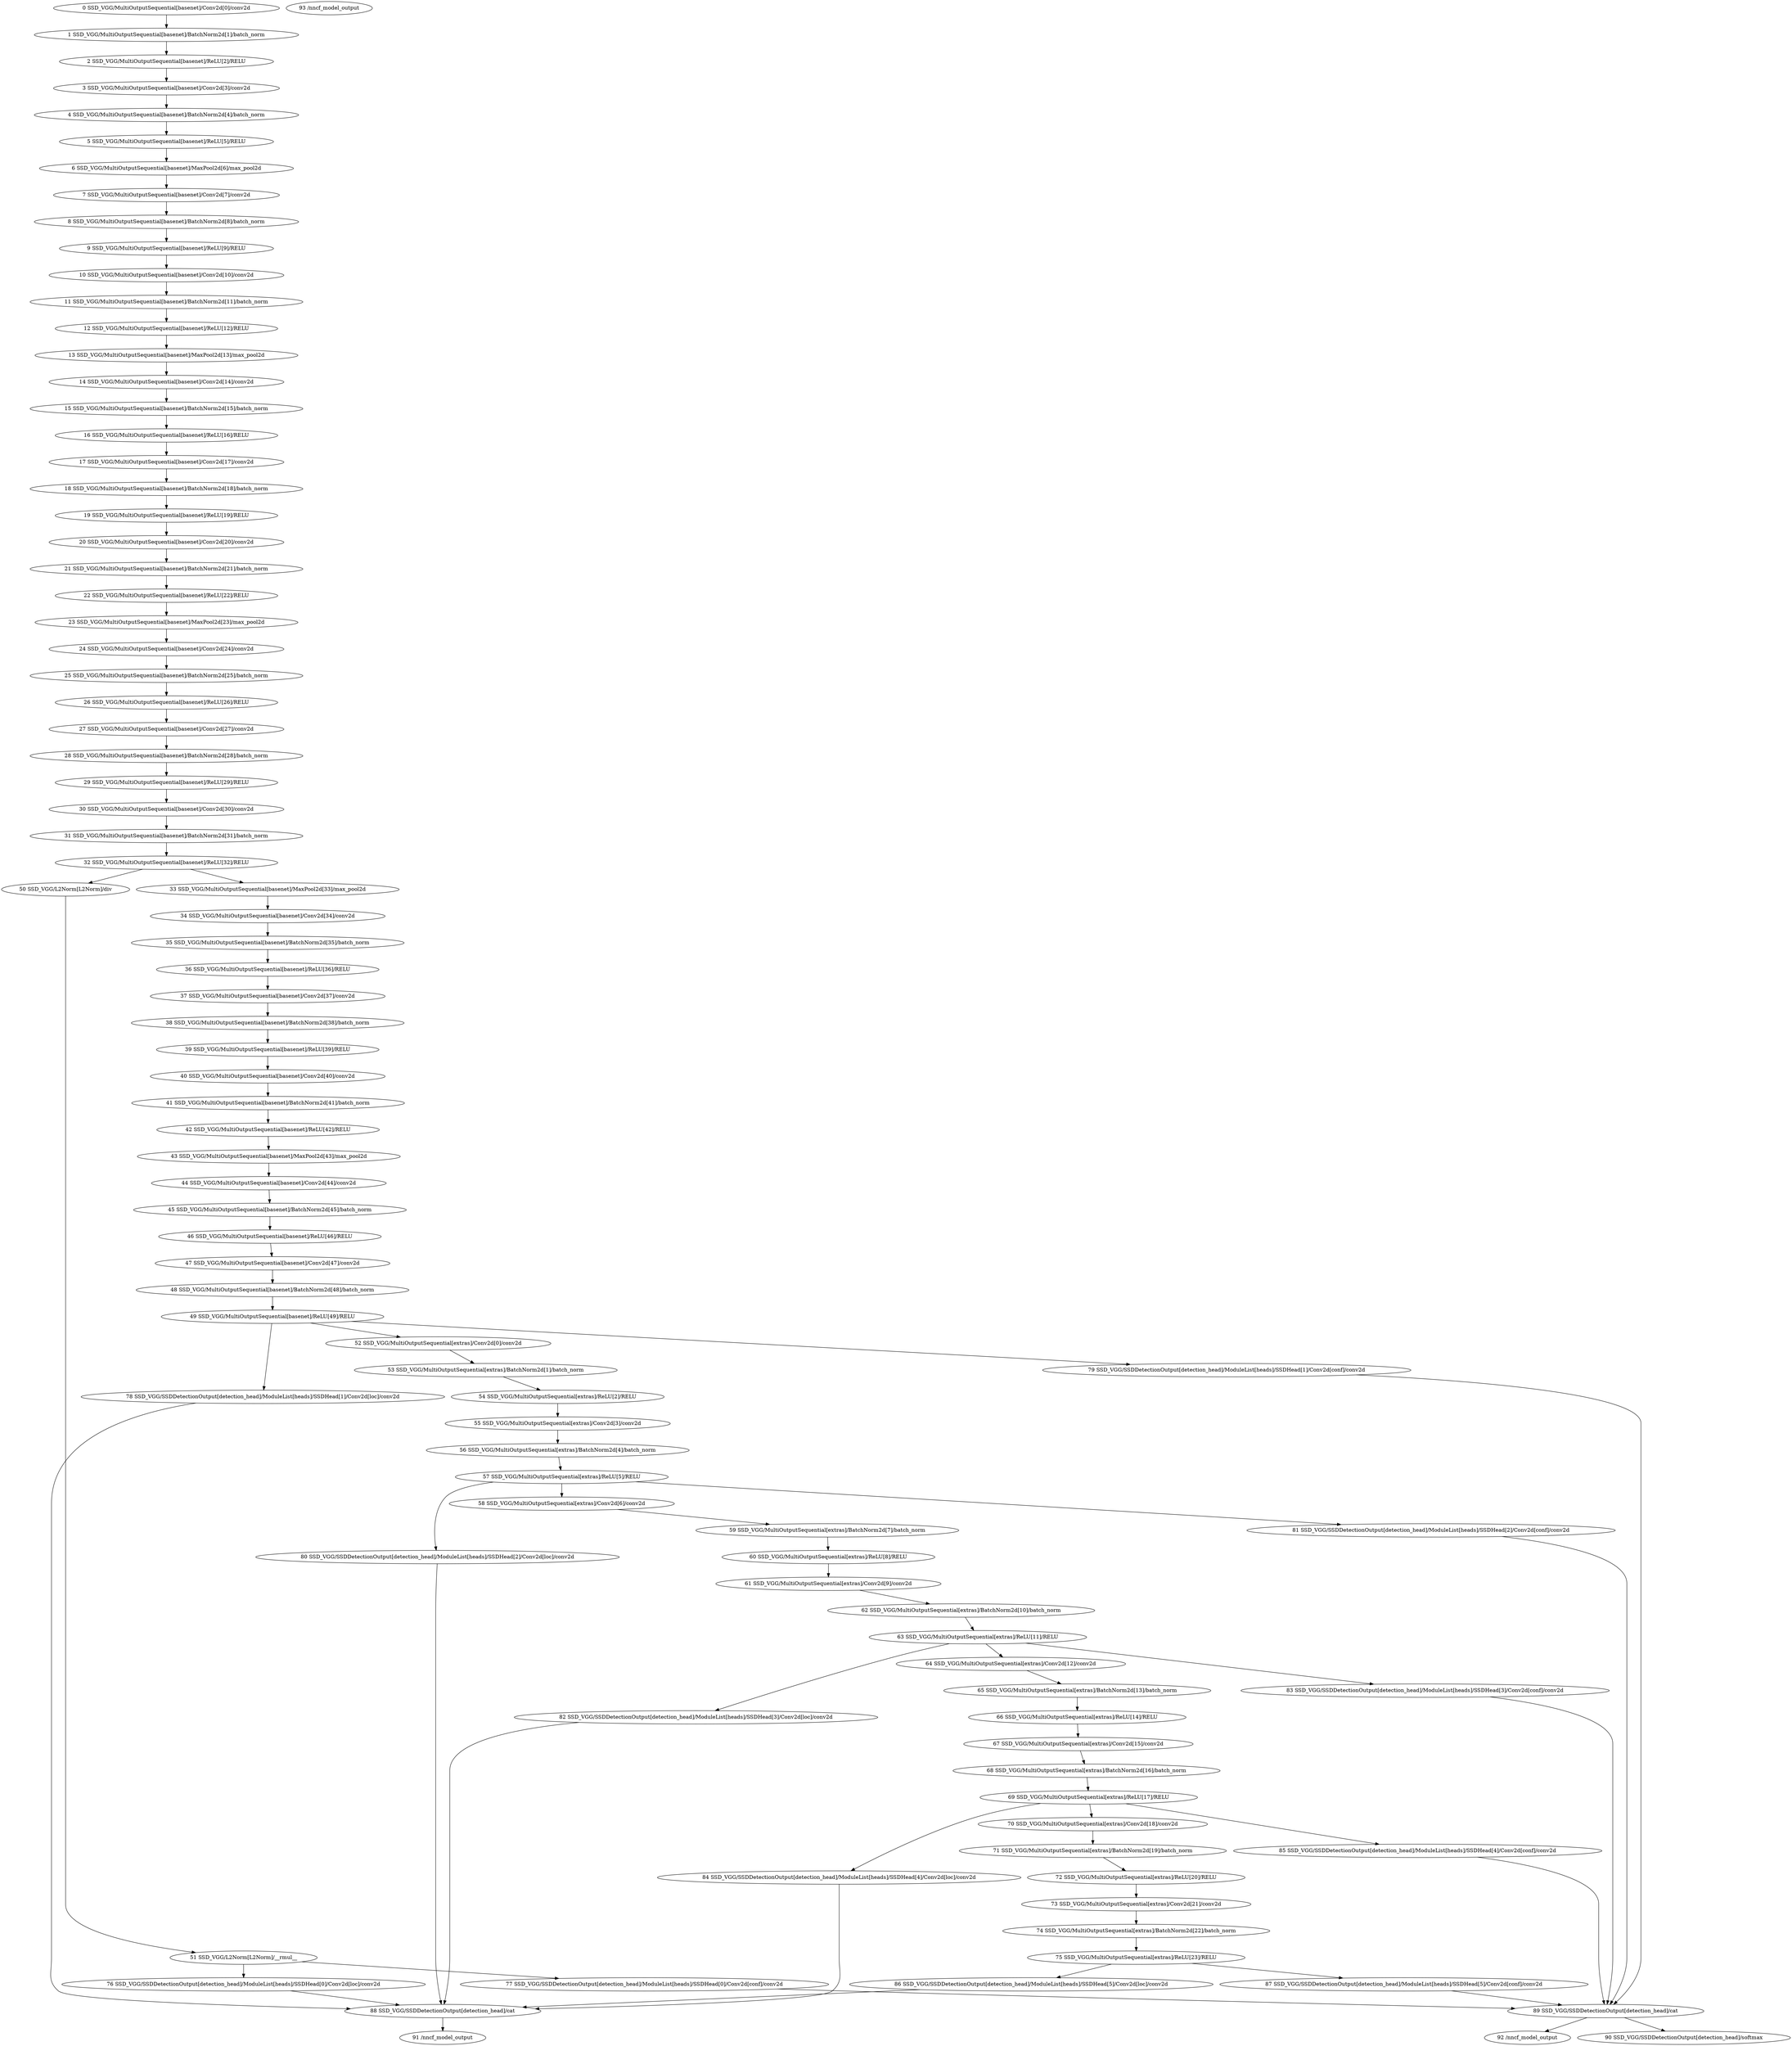 strict digraph  {
"0 SSD_VGG/MultiOutputSequential[basenet]/Conv2d[0]/conv2d" [id=0, scope="SSD_VGG/MultiOutputSequential[basenet]/Conv2d[0]", type=conv2d];
"1 SSD_VGG/MultiOutputSequential[basenet]/BatchNorm2d[1]/batch_norm" [id=1, scope="SSD_VGG/MultiOutputSequential[basenet]/BatchNorm2d[1]", type=batch_norm];
"2 SSD_VGG/MultiOutputSequential[basenet]/ReLU[2]/RELU" [id=2, scope="SSD_VGG/MultiOutputSequential[basenet]/ReLU[2]", type=RELU];
"3 SSD_VGG/MultiOutputSequential[basenet]/Conv2d[3]/conv2d" [id=3, scope="SSD_VGG/MultiOutputSequential[basenet]/Conv2d[3]", type=conv2d];
"4 SSD_VGG/MultiOutputSequential[basenet]/BatchNorm2d[4]/batch_norm" [id=4, scope="SSD_VGG/MultiOutputSequential[basenet]/BatchNorm2d[4]", type=batch_norm];
"5 SSD_VGG/MultiOutputSequential[basenet]/ReLU[5]/RELU" [id=5, scope="SSD_VGG/MultiOutputSequential[basenet]/ReLU[5]", type=RELU];
"6 SSD_VGG/MultiOutputSequential[basenet]/MaxPool2d[6]/max_pool2d" [id=6, scope="SSD_VGG/MultiOutputSequential[basenet]/MaxPool2d[6]", type=max_pool2d];
"7 SSD_VGG/MultiOutputSequential[basenet]/Conv2d[7]/conv2d" [id=7, scope="SSD_VGG/MultiOutputSequential[basenet]/Conv2d[7]", type=conv2d];
"8 SSD_VGG/MultiOutputSequential[basenet]/BatchNorm2d[8]/batch_norm" [id=8, scope="SSD_VGG/MultiOutputSequential[basenet]/BatchNorm2d[8]", type=batch_norm];
"9 SSD_VGG/MultiOutputSequential[basenet]/ReLU[9]/RELU" [id=9, scope="SSD_VGG/MultiOutputSequential[basenet]/ReLU[9]", type=RELU];
"10 SSD_VGG/MultiOutputSequential[basenet]/Conv2d[10]/conv2d" [id=10, scope="SSD_VGG/MultiOutputSequential[basenet]/Conv2d[10]", type=conv2d];
"11 SSD_VGG/MultiOutputSequential[basenet]/BatchNorm2d[11]/batch_norm" [id=11, scope="SSD_VGG/MultiOutputSequential[basenet]/BatchNorm2d[11]", type=batch_norm];
"12 SSD_VGG/MultiOutputSequential[basenet]/ReLU[12]/RELU" [id=12, scope="SSD_VGG/MultiOutputSequential[basenet]/ReLU[12]", type=RELU];
"13 SSD_VGG/MultiOutputSequential[basenet]/MaxPool2d[13]/max_pool2d" [id=13, scope="SSD_VGG/MultiOutputSequential[basenet]/MaxPool2d[13]", type=max_pool2d];
"14 SSD_VGG/MultiOutputSequential[basenet]/Conv2d[14]/conv2d" [id=14, scope="SSD_VGG/MultiOutputSequential[basenet]/Conv2d[14]", type=conv2d];
"15 SSD_VGG/MultiOutputSequential[basenet]/BatchNorm2d[15]/batch_norm" [id=15, scope="SSD_VGG/MultiOutputSequential[basenet]/BatchNorm2d[15]", type=batch_norm];
"16 SSD_VGG/MultiOutputSequential[basenet]/ReLU[16]/RELU" [id=16, scope="SSD_VGG/MultiOutputSequential[basenet]/ReLU[16]", type=RELU];
"17 SSD_VGG/MultiOutputSequential[basenet]/Conv2d[17]/conv2d" [id=17, scope="SSD_VGG/MultiOutputSequential[basenet]/Conv2d[17]", type=conv2d];
"18 SSD_VGG/MultiOutputSequential[basenet]/BatchNorm2d[18]/batch_norm" [id=18, scope="SSD_VGG/MultiOutputSequential[basenet]/BatchNorm2d[18]", type=batch_norm];
"19 SSD_VGG/MultiOutputSequential[basenet]/ReLU[19]/RELU" [id=19, scope="SSD_VGG/MultiOutputSequential[basenet]/ReLU[19]", type=RELU];
"20 SSD_VGG/MultiOutputSequential[basenet]/Conv2d[20]/conv2d" [id=20, scope="SSD_VGG/MultiOutputSequential[basenet]/Conv2d[20]", type=conv2d];
"21 SSD_VGG/MultiOutputSequential[basenet]/BatchNorm2d[21]/batch_norm" [id=21, scope="SSD_VGG/MultiOutputSequential[basenet]/BatchNorm2d[21]", type=batch_norm];
"22 SSD_VGG/MultiOutputSequential[basenet]/ReLU[22]/RELU" [id=22, scope="SSD_VGG/MultiOutputSequential[basenet]/ReLU[22]", type=RELU];
"23 SSD_VGG/MultiOutputSequential[basenet]/MaxPool2d[23]/max_pool2d" [id=23, scope="SSD_VGG/MultiOutputSequential[basenet]/MaxPool2d[23]", type=max_pool2d];
"24 SSD_VGG/MultiOutputSequential[basenet]/Conv2d[24]/conv2d" [id=24, scope="SSD_VGG/MultiOutputSequential[basenet]/Conv2d[24]", type=conv2d];
"25 SSD_VGG/MultiOutputSequential[basenet]/BatchNorm2d[25]/batch_norm" [id=25, scope="SSD_VGG/MultiOutputSequential[basenet]/BatchNorm2d[25]", type=batch_norm];
"26 SSD_VGG/MultiOutputSequential[basenet]/ReLU[26]/RELU" [id=26, scope="SSD_VGG/MultiOutputSequential[basenet]/ReLU[26]", type=RELU];
"27 SSD_VGG/MultiOutputSequential[basenet]/Conv2d[27]/conv2d" [id=27, scope="SSD_VGG/MultiOutputSequential[basenet]/Conv2d[27]", type=conv2d];
"28 SSD_VGG/MultiOutputSequential[basenet]/BatchNorm2d[28]/batch_norm" [id=28, scope="SSD_VGG/MultiOutputSequential[basenet]/BatchNorm2d[28]", type=batch_norm];
"29 SSD_VGG/MultiOutputSequential[basenet]/ReLU[29]/RELU" [id=29, scope="SSD_VGG/MultiOutputSequential[basenet]/ReLU[29]", type=RELU];
"30 SSD_VGG/MultiOutputSequential[basenet]/Conv2d[30]/conv2d" [id=30, scope="SSD_VGG/MultiOutputSequential[basenet]/Conv2d[30]", type=conv2d];
"31 SSD_VGG/MultiOutputSequential[basenet]/BatchNorm2d[31]/batch_norm" [id=31, scope="SSD_VGG/MultiOutputSequential[basenet]/BatchNorm2d[31]", type=batch_norm];
"32 SSD_VGG/MultiOutputSequential[basenet]/ReLU[32]/RELU" [id=32, scope="SSD_VGG/MultiOutputSequential[basenet]/ReLU[32]", type=RELU];
"33 SSD_VGG/MultiOutputSequential[basenet]/MaxPool2d[33]/max_pool2d" [id=33, scope="SSD_VGG/MultiOutputSequential[basenet]/MaxPool2d[33]", type=max_pool2d];
"34 SSD_VGG/MultiOutputSequential[basenet]/Conv2d[34]/conv2d" [id=34, scope="SSD_VGG/MultiOutputSequential[basenet]/Conv2d[34]", type=conv2d];
"35 SSD_VGG/MultiOutputSequential[basenet]/BatchNorm2d[35]/batch_norm" [id=35, scope="SSD_VGG/MultiOutputSequential[basenet]/BatchNorm2d[35]", type=batch_norm];
"36 SSD_VGG/MultiOutputSequential[basenet]/ReLU[36]/RELU" [id=36, scope="SSD_VGG/MultiOutputSequential[basenet]/ReLU[36]", type=RELU];
"37 SSD_VGG/MultiOutputSequential[basenet]/Conv2d[37]/conv2d" [id=37, scope="SSD_VGG/MultiOutputSequential[basenet]/Conv2d[37]", type=conv2d];
"38 SSD_VGG/MultiOutputSequential[basenet]/BatchNorm2d[38]/batch_norm" [id=38, scope="SSD_VGG/MultiOutputSequential[basenet]/BatchNorm2d[38]", type=batch_norm];
"39 SSD_VGG/MultiOutputSequential[basenet]/ReLU[39]/RELU" [id=39, scope="SSD_VGG/MultiOutputSequential[basenet]/ReLU[39]", type=RELU];
"40 SSD_VGG/MultiOutputSequential[basenet]/Conv2d[40]/conv2d" [id=40, scope="SSD_VGG/MultiOutputSequential[basenet]/Conv2d[40]", type=conv2d];
"41 SSD_VGG/MultiOutputSequential[basenet]/BatchNorm2d[41]/batch_norm" [id=41, scope="SSD_VGG/MultiOutputSequential[basenet]/BatchNorm2d[41]", type=batch_norm];
"42 SSD_VGG/MultiOutputSequential[basenet]/ReLU[42]/RELU" [id=42, scope="SSD_VGG/MultiOutputSequential[basenet]/ReLU[42]", type=RELU];
"43 SSD_VGG/MultiOutputSequential[basenet]/MaxPool2d[43]/max_pool2d" [id=43, scope="SSD_VGG/MultiOutputSequential[basenet]/MaxPool2d[43]", type=max_pool2d];
"44 SSD_VGG/MultiOutputSequential[basenet]/Conv2d[44]/conv2d" [id=44, scope="SSD_VGG/MultiOutputSequential[basenet]/Conv2d[44]", type=conv2d];
"45 SSD_VGG/MultiOutputSequential[basenet]/BatchNorm2d[45]/batch_norm" [id=45, scope="SSD_VGG/MultiOutputSequential[basenet]/BatchNorm2d[45]", type=batch_norm];
"46 SSD_VGG/MultiOutputSequential[basenet]/ReLU[46]/RELU" [id=46, scope="SSD_VGG/MultiOutputSequential[basenet]/ReLU[46]", type=RELU];
"47 SSD_VGG/MultiOutputSequential[basenet]/Conv2d[47]/conv2d" [id=47, scope="SSD_VGG/MultiOutputSequential[basenet]/Conv2d[47]", type=conv2d];
"48 SSD_VGG/MultiOutputSequential[basenet]/BatchNorm2d[48]/batch_norm" [id=48, scope="SSD_VGG/MultiOutputSequential[basenet]/BatchNorm2d[48]", type=batch_norm];
"49 SSD_VGG/MultiOutputSequential[basenet]/ReLU[49]/RELU" [id=49, scope="SSD_VGG/MultiOutputSequential[basenet]/ReLU[49]", type=RELU];
"50 SSD_VGG/L2Norm[L2Norm]/div" [id=50, scope="SSD_VGG/L2Norm[L2Norm]", type=div];
"51 SSD_VGG/L2Norm[L2Norm]/__rmul__" [id=51, scope="SSD_VGG/L2Norm[L2Norm]", type=__rmul__];
"52 SSD_VGG/MultiOutputSequential[extras]/Conv2d[0]/conv2d" [id=52, scope="SSD_VGG/MultiOutputSequential[extras]/Conv2d[0]", type=conv2d];
"53 SSD_VGG/MultiOutputSequential[extras]/BatchNorm2d[1]/batch_norm" [id=53, scope="SSD_VGG/MultiOutputSequential[extras]/BatchNorm2d[1]", type=batch_norm];
"54 SSD_VGG/MultiOutputSequential[extras]/ReLU[2]/RELU" [id=54, scope="SSD_VGG/MultiOutputSequential[extras]/ReLU[2]", type=RELU];
"55 SSD_VGG/MultiOutputSequential[extras]/Conv2d[3]/conv2d" [id=55, scope="SSD_VGG/MultiOutputSequential[extras]/Conv2d[3]", type=conv2d];
"56 SSD_VGG/MultiOutputSequential[extras]/BatchNorm2d[4]/batch_norm" [id=56, scope="SSD_VGG/MultiOutputSequential[extras]/BatchNorm2d[4]", type=batch_norm];
"57 SSD_VGG/MultiOutputSequential[extras]/ReLU[5]/RELU" [id=57, scope="SSD_VGG/MultiOutputSequential[extras]/ReLU[5]", type=RELU];
"58 SSD_VGG/MultiOutputSequential[extras]/Conv2d[6]/conv2d" [id=58, scope="SSD_VGG/MultiOutputSequential[extras]/Conv2d[6]", type=conv2d];
"59 SSD_VGG/MultiOutputSequential[extras]/BatchNorm2d[7]/batch_norm" [id=59, scope="SSD_VGG/MultiOutputSequential[extras]/BatchNorm2d[7]", type=batch_norm];
"60 SSD_VGG/MultiOutputSequential[extras]/ReLU[8]/RELU" [id=60, scope="SSD_VGG/MultiOutputSequential[extras]/ReLU[8]", type=RELU];
"61 SSD_VGG/MultiOutputSequential[extras]/Conv2d[9]/conv2d" [id=61, scope="SSD_VGG/MultiOutputSequential[extras]/Conv2d[9]", type=conv2d];
"62 SSD_VGG/MultiOutputSequential[extras]/BatchNorm2d[10]/batch_norm" [id=62, scope="SSD_VGG/MultiOutputSequential[extras]/BatchNorm2d[10]", type=batch_norm];
"63 SSD_VGG/MultiOutputSequential[extras]/ReLU[11]/RELU" [id=63, scope="SSD_VGG/MultiOutputSequential[extras]/ReLU[11]", type=RELU];
"64 SSD_VGG/MultiOutputSequential[extras]/Conv2d[12]/conv2d" [id=64, scope="SSD_VGG/MultiOutputSequential[extras]/Conv2d[12]", type=conv2d];
"65 SSD_VGG/MultiOutputSequential[extras]/BatchNorm2d[13]/batch_norm" [id=65, scope="SSD_VGG/MultiOutputSequential[extras]/BatchNorm2d[13]", type=batch_norm];
"66 SSD_VGG/MultiOutputSequential[extras]/ReLU[14]/RELU" [id=66, scope="SSD_VGG/MultiOutputSequential[extras]/ReLU[14]", type=RELU];
"67 SSD_VGG/MultiOutputSequential[extras]/Conv2d[15]/conv2d" [id=67, scope="SSD_VGG/MultiOutputSequential[extras]/Conv2d[15]", type=conv2d];
"68 SSD_VGG/MultiOutputSequential[extras]/BatchNorm2d[16]/batch_norm" [id=68, scope="SSD_VGG/MultiOutputSequential[extras]/BatchNorm2d[16]", type=batch_norm];
"69 SSD_VGG/MultiOutputSequential[extras]/ReLU[17]/RELU" [id=69, scope="SSD_VGG/MultiOutputSequential[extras]/ReLU[17]", type=RELU];
"70 SSD_VGG/MultiOutputSequential[extras]/Conv2d[18]/conv2d" [id=70, scope="SSD_VGG/MultiOutputSequential[extras]/Conv2d[18]", type=conv2d];
"71 SSD_VGG/MultiOutputSequential[extras]/BatchNorm2d[19]/batch_norm" [id=71, scope="SSD_VGG/MultiOutputSequential[extras]/BatchNorm2d[19]", type=batch_norm];
"72 SSD_VGG/MultiOutputSequential[extras]/ReLU[20]/RELU" [id=72, scope="SSD_VGG/MultiOutputSequential[extras]/ReLU[20]", type=RELU];
"73 SSD_VGG/MultiOutputSequential[extras]/Conv2d[21]/conv2d" [id=73, scope="SSD_VGG/MultiOutputSequential[extras]/Conv2d[21]", type=conv2d];
"74 SSD_VGG/MultiOutputSequential[extras]/BatchNorm2d[22]/batch_norm" [id=74, scope="SSD_VGG/MultiOutputSequential[extras]/BatchNorm2d[22]", type=batch_norm];
"75 SSD_VGG/MultiOutputSequential[extras]/ReLU[23]/RELU" [id=75, scope="SSD_VGG/MultiOutputSequential[extras]/ReLU[23]", type=RELU];
"76 SSD_VGG/SSDDetectionOutput[detection_head]/ModuleList[heads]/SSDHead[0]/Conv2d[loc]/conv2d" [id=76, scope="SSD_VGG/SSDDetectionOutput[detection_head]/ModuleList[heads]/SSDHead[0]/Conv2d[loc]", type=conv2d];
"77 SSD_VGG/SSDDetectionOutput[detection_head]/ModuleList[heads]/SSDHead[0]/Conv2d[conf]/conv2d" [id=77, scope="SSD_VGG/SSDDetectionOutput[detection_head]/ModuleList[heads]/SSDHead[0]/Conv2d[conf]", type=conv2d];
"78 SSD_VGG/SSDDetectionOutput[detection_head]/ModuleList[heads]/SSDHead[1]/Conv2d[loc]/conv2d" [id=78, scope="SSD_VGG/SSDDetectionOutput[detection_head]/ModuleList[heads]/SSDHead[1]/Conv2d[loc]", type=conv2d];
"79 SSD_VGG/SSDDetectionOutput[detection_head]/ModuleList[heads]/SSDHead[1]/Conv2d[conf]/conv2d" [id=79, scope="SSD_VGG/SSDDetectionOutput[detection_head]/ModuleList[heads]/SSDHead[1]/Conv2d[conf]", type=conv2d];
"80 SSD_VGG/SSDDetectionOutput[detection_head]/ModuleList[heads]/SSDHead[2]/Conv2d[loc]/conv2d" [id=80, scope="SSD_VGG/SSDDetectionOutput[detection_head]/ModuleList[heads]/SSDHead[2]/Conv2d[loc]", type=conv2d];
"81 SSD_VGG/SSDDetectionOutput[detection_head]/ModuleList[heads]/SSDHead[2]/Conv2d[conf]/conv2d" [id=81, scope="SSD_VGG/SSDDetectionOutput[detection_head]/ModuleList[heads]/SSDHead[2]/Conv2d[conf]", type=conv2d];
"82 SSD_VGG/SSDDetectionOutput[detection_head]/ModuleList[heads]/SSDHead[3]/Conv2d[loc]/conv2d" [id=82, scope="SSD_VGG/SSDDetectionOutput[detection_head]/ModuleList[heads]/SSDHead[3]/Conv2d[loc]", type=conv2d];
"83 SSD_VGG/SSDDetectionOutput[detection_head]/ModuleList[heads]/SSDHead[3]/Conv2d[conf]/conv2d" [id=83, scope="SSD_VGG/SSDDetectionOutput[detection_head]/ModuleList[heads]/SSDHead[3]/Conv2d[conf]", type=conv2d];
"84 SSD_VGG/SSDDetectionOutput[detection_head]/ModuleList[heads]/SSDHead[4]/Conv2d[loc]/conv2d" [id=84, scope="SSD_VGG/SSDDetectionOutput[detection_head]/ModuleList[heads]/SSDHead[4]/Conv2d[loc]", type=conv2d];
"85 SSD_VGG/SSDDetectionOutput[detection_head]/ModuleList[heads]/SSDHead[4]/Conv2d[conf]/conv2d" [id=85, scope="SSD_VGG/SSDDetectionOutput[detection_head]/ModuleList[heads]/SSDHead[4]/Conv2d[conf]", type=conv2d];
"86 SSD_VGG/SSDDetectionOutput[detection_head]/ModuleList[heads]/SSDHead[5]/Conv2d[loc]/conv2d" [id=86, scope="SSD_VGG/SSDDetectionOutput[detection_head]/ModuleList[heads]/SSDHead[5]/Conv2d[loc]", type=conv2d];
"87 SSD_VGG/SSDDetectionOutput[detection_head]/ModuleList[heads]/SSDHead[5]/Conv2d[conf]/conv2d" [id=87, scope="SSD_VGG/SSDDetectionOutput[detection_head]/ModuleList[heads]/SSDHead[5]/Conv2d[conf]", type=conv2d];
"88 SSD_VGG/SSDDetectionOutput[detection_head]/cat" [id=88, scope="SSD_VGG/SSDDetectionOutput[detection_head]", type=cat];
"89 SSD_VGG/SSDDetectionOutput[detection_head]/cat" [id=89, scope="SSD_VGG/SSDDetectionOutput[detection_head]", type=cat];
"90 SSD_VGG/SSDDetectionOutput[detection_head]/softmax" [id=90, scope="SSD_VGG/SSDDetectionOutput[detection_head]", type=softmax];
"91 /nncf_model_output" [id=91, scope="", type=nncf_model_output];
"92 /nncf_model_output" [id=92, scope="", type=nncf_model_output];
"93 /nncf_model_output" [id=93, scope="", type=nncf_model_output];
"0 SSD_VGG/MultiOutputSequential[basenet]/Conv2d[0]/conv2d" -> "1 SSD_VGG/MultiOutputSequential[basenet]/BatchNorm2d[1]/batch_norm";
"1 SSD_VGG/MultiOutputSequential[basenet]/BatchNorm2d[1]/batch_norm" -> "2 SSD_VGG/MultiOutputSequential[basenet]/ReLU[2]/RELU";
"2 SSD_VGG/MultiOutputSequential[basenet]/ReLU[2]/RELU" -> "3 SSD_VGG/MultiOutputSequential[basenet]/Conv2d[3]/conv2d";
"3 SSD_VGG/MultiOutputSequential[basenet]/Conv2d[3]/conv2d" -> "4 SSD_VGG/MultiOutputSequential[basenet]/BatchNorm2d[4]/batch_norm";
"4 SSD_VGG/MultiOutputSequential[basenet]/BatchNorm2d[4]/batch_norm" -> "5 SSD_VGG/MultiOutputSequential[basenet]/ReLU[5]/RELU";
"5 SSD_VGG/MultiOutputSequential[basenet]/ReLU[5]/RELU" -> "6 SSD_VGG/MultiOutputSequential[basenet]/MaxPool2d[6]/max_pool2d";
"6 SSD_VGG/MultiOutputSequential[basenet]/MaxPool2d[6]/max_pool2d" -> "7 SSD_VGG/MultiOutputSequential[basenet]/Conv2d[7]/conv2d";
"7 SSD_VGG/MultiOutputSequential[basenet]/Conv2d[7]/conv2d" -> "8 SSD_VGG/MultiOutputSequential[basenet]/BatchNorm2d[8]/batch_norm";
"8 SSD_VGG/MultiOutputSequential[basenet]/BatchNorm2d[8]/batch_norm" -> "9 SSD_VGG/MultiOutputSequential[basenet]/ReLU[9]/RELU";
"9 SSD_VGG/MultiOutputSequential[basenet]/ReLU[9]/RELU" -> "10 SSD_VGG/MultiOutputSequential[basenet]/Conv2d[10]/conv2d";
"10 SSD_VGG/MultiOutputSequential[basenet]/Conv2d[10]/conv2d" -> "11 SSD_VGG/MultiOutputSequential[basenet]/BatchNorm2d[11]/batch_norm";
"11 SSD_VGG/MultiOutputSequential[basenet]/BatchNorm2d[11]/batch_norm" -> "12 SSD_VGG/MultiOutputSequential[basenet]/ReLU[12]/RELU";
"12 SSD_VGG/MultiOutputSequential[basenet]/ReLU[12]/RELU" -> "13 SSD_VGG/MultiOutputSequential[basenet]/MaxPool2d[13]/max_pool2d";
"13 SSD_VGG/MultiOutputSequential[basenet]/MaxPool2d[13]/max_pool2d" -> "14 SSD_VGG/MultiOutputSequential[basenet]/Conv2d[14]/conv2d";
"14 SSD_VGG/MultiOutputSequential[basenet]/Conv2d[14]/conv2d" -> "15 SSD_VGG/MultiOutputSequential[basenet]/BatchNorm2d[15]/batch_norm";
"15 SSD_VGG/MultiOutputSequential[basenet]/BatchNorm2d[15]/batch_norm" -> "16 SSD_VGG/MultiOutputSequential[basenet]/ReLU[16]/RELU";
"16 SSD_VGG/MultiOutputSequential[basenet]/ReLU[16]/RELU" -> "17 SSD_VGG/MultiOutputSequential[basenet]/Conv2d[17]/conv2d";
"17 SSD_VGG/MultiOutputSequential[basenet]/Conv2d[17]/conv2d" -> "18 SSD_VGG/MultiOutputSequential[basenet]/BatchNorm2d[18]/batch_norm";
"18 SSD_VGG/MultiOutputSequential[basenet]/BatchNorm2d[18]/batch_norm" -> "19 SSD_VGG/MultiOutputSequential[basenet]/ReLU[19]/RELU";
"19 SSD_VGG/MultiOutputSequential[basenet]/ReLU[19]/RELU" -> "20 SSD_VGG/MultiOutputSequential[basenet]/Conv2d[20]/conv2d";
"20 SSD_VGG/MultiOutputSequential[basenet]/Conv2d[20]/conv2d" -> "21 SSD_VGG/MultiOutputSequential[basenet]/BatchNorm2d[21]/batch_norm";
"21 SSD_VGG/MultiOutputSequential[basenet]/BatchNorm2d[21]/batch_norm" -> "22 SSD_VGG/MultiOutputSequential[basenet]/ReLU[22]/RELU";
"22 SSD_VGG/MultiOutputSequential[basenet]/ReLU[22]/RELU" -> "23 SSD_VGG/MultiOutputSequential[basenet]/MaxPool2d[23]/max_pool2d";
"23 SSD_VGG/MultiOutputSequential[basenet]/MaxPool2d[23]/max_pool2d" -> "24 SSD_VGG/MultiOutputSequential[basenet]/Conv2d[24]/conv2d";
"24 SSD_VGG/MultiOutputSequential[basenet]/Conv2d[24]/conv2d" -> "25 SSD_VGG/MultiOutputSequential[basenet]/BatchNorm2d[25]/batch_norm";
"25 SSD_VGG/MultiOutputSequential[basenet]/BatchNorm2d[25]/batch_norm" -> "26 SSD_VGG/MultiOutputSequential[basenet]/ReLU[26]/RELU";
"26 SSD_VGG/MultiOutputSequential[basenet]/ReLU[26]/RELU" -> "27 SSD_VGG/MultiOutputSequential[basenet]/Conv2d[27]/conv2d";
"27 SSD_VGG/MultiOutputSequential[basenet]/Conv2d[27]/conv2d" -> "28 SSD_VGG/MultiOutputSequential[basenet]/BatchNorm2d[28]/batch_norm";
"28 SSD_VGG/MultiOutputSequential[basenet]/BatchNorm2d[28]/batch_norm" -> "29 SSD_VGG/MultiOutputSequential[basenet]/ReLU[29]/RELU";
"29 SSD_VGG/MultiOutputSequential[basenet]/ReLU[29]/RELU" -> "30 SSD_VGG/MultiOutputSequential[basenet]/Conv2d[30]/conv2d";
"30 SSD_VGG/MultiOutputSequential[basenet]/Conv2d[30]/conv2d" -> "31 SSD_VGG/MultiOutputSequential[basenet]/BatchNorm2d[31]/batch_norm";
"31 SSD_VGG/MultiOutputSequential[basenet]/BatchNorm2d[31]/batch_norm" -> "32 SSD_VGG/MultiOutputSequential[basenet]/ReLU[32]/RELU";
"32 SSD_VGG/MultiOutputSequential[basenet]/ReLU[32]/RELU" -> "33 SSD_VGG/MultiOutputSequential[basenet]/MaxPool2d[33]/max_pool2d";
"32 SSD_VGG/MultiOutputSequential[basenet]/ReLU[32]/RELU" -> "50 SSD_VGG/L2Norm[L2Norm]/div";
"33 SSD_VGG/MultiOutputSequential[basenet]/MaxPool2d[33]/max_pool2d" -> "34 SSD_VGG/MultiOutputSequential[basenet]/Conv2d[34]/conv2d";
"34 SSD_VGG/MultiOutputSequential[basenet]/Conv2d[34]/conv2d" -> "35 SSD_VGG/MultiOutputSequential[basenet]/BatchNorm2d[35]/batch_norm";
"35 SSD_VGG/MultiOutputSequential[basenet]/BatchNorm2d[35]/batch_norm" -> "36 SSD_VGG/MultiOutputSequential[basenet]/ReLU[36]/RELU";
"36 SSD_VGG/MultiOutputSequential[basenet]/ReLU[36]/RELU" -> "37 SSD_VGG/MultiOutputSequential[basenet]/Conv2d[37]/conv2d";
"37 SSD_VGG/MultiOutputSequential[basenet]/Conv2d[37]/conv2d" -> "38 SSD_VGG/MultiOutputSequential[basenet]/BatchNorm2d[38]/batch_norm";
"38 SSD_VGG/MultiOutputSequential[basenet]/BatchNorm2d[38]/batch_norm" -> "39 SSD_VGG/MultiOutputSequential[basenet]/ReLU[39]/RELU";
"39 SSD_VGG/MultiOutputSequential[basenet]/ReLU[39]/RELU" -> "40 SSD_VGG/MultiOutputSequential[basenet]/Conv2d[40]/conv2d";
"40 SSD_VGG/MultiOutputSequential[basenet]/Conv2d[40]/conv2d" -> "41 SSD_VGG/MultiOutputSequential[basenet]/BatchNorm2d[41]/batch_norm";
"41 SSD_VGG/MultiOutputSequential[basenet]/BatchNorm2d[41]/batch_norm" -> "42 SSD_VGG/MultiOutputSequential[basenet]/ReLU[42]/RELU";
"42 SSD_VGG/MultiOutputSequential[basenet]/ReLU[42]/RELU" -> "43 SSD_VGG/MultiOutputSequential[basenet]/MaxPool2d[43]/max_pool2d";
"43 SSD_VGG/MultiOutputSequential[basenet]/MaxPool2d[43]/max_pool2d" -> "44 SSD_VGG/MultiOutputSequential[basenet]/Conv2d[44]/conv2d";
"44 SSD_VGG/MultiOutputSequential[basenet]/Conv2d[44]/conv2d" -> "45 SSD_VGG/MultiOutputSequential[basenet]/BatchNorm2d[45]/batch_norm";
"45 SSD_VGG/MultiOutputSequential[basenet]/BatchNorm2d[45]/batch_norm" -> "46 SSD_VGG/MultiOutputSequential[basenet]/ReLU[46]/RELU";
"46 SSD_VGG/MultiOutputSequential[basenet]/ReLU[46]/RELU" -> "47 SSD_VGG/MultiOutputSequential[basenet]/Conv2d[47]/conv2d";
"47 SSD_VGG/MultiOutputSequential[basenet]/Conv2d[47]/conv2d" -> "48 SSD_VGG/MultiOutputSequential[basenet]/BatchNorm2d[48]/batch_norm";
"48 SSD_VGG/MultiOutputSequential[basenet]/BatchNorm2d[48]/batch_norm" -> "49 SSD_VGG/MultiOutputSequential[basenet]/ReLU[49]/RELU";
"49 SSD_VGG/MultiOutputSequential[basenet]/ReLU[49]/RELU" -> "52 SSD_VGG/MultiOutputSequential[extras]/Conv2d[0]/conv2d";
"49 SSD_VGG/MultiOutputSequential[basenet]/ReLU[49]/RELU" -> "78 SSD_VGG/SSDDetectionOutput[detection_head]/ModuleList[heads]/SSDHead[1]/Conv2d[loc]/conv2d";
"49 SSD_VGG/MultiOutputSequential[basenet]/ReLU[49]/RELU" -> "79 SSD_VGG/SSDDetectionOutput[detection_head]/ModuleList[heads]/SSDHead[1]/Conv2d[conf]/conv2d";
"50 SSD_VGG/L2Norm[L2Norm]/div" -> "51 SSD_VGG/L2Norm[L2Norm]/__rmul__";
"51 SSD_VGG/L2Norm[L2Norm]/__rmul__" -> "76 SSD_VGG/SSDDetectionOutput[detection_head]/ModuleList[heads]/SSDHead[0]/Conv2d[loc]/conv2d";
"51 SSD_VGG/L2Norm[L2Norm]/__rmul__" -> "77 SSD_VGG/SSDDetectionOutput[detection_head]/ModuleList[heads]/SSDHead[0]/Conv2d[conf]/conv2d";
"52 SSD_VGG/MultiOutputSequential[extras]/Conv2d[0]/conv2d" -> "53 SSD_VGG/MultiOutputSequential[extras]/BatchNorm2d[1]/batch_norm";
"53 SSD_VGG/MultiOutputSequential[extras]/BatchNorm2d[1]/batch_norm" -> "54 SSD_VGG/MultiOutputSequential[extras]/ReLU[2]/RELU";
"54 SSD_VGG/MultiOutputSequential[extras]/ReLU[2]/RELU" -> "55 SSD_VGG/MultiOutputSequential[extras]/Conv2d[3]/conv2d";
"55 SSD_VGG/MultiOutputSequential[extras]/Conv2d[3]/conv2d" -> "56 SSD_VGG/MultiOutputSequential[extras]/BatchNorm2d[4]/batch_norm";
"56 SSD_VGG/MultiOutputSequential[extras]/BatchNorm2d[4]/batch_norm" -> "57 SSD_VGG/MultiOutputSequential[extras]/ReLU[5]/RELU";
"57 SSD_VGG/MultiOutputSequential[extras]/ReLU[5]/RELU" -> "58 SSD_VGG/MultiOutputSequential[extras]/Conv2d[6]/conv2d";
"57 SSD_VGG/MultiOutputSequential[extras]/ReLU[5]/RELU" -> "80 SSD_VGG/SSDDetectionOutput[detection_head]/ModuleList[heads]/SSDHead[2]/Conv2d[loc]/conv2d";
"57 SSD_VGG/MultiOutputSequential[extras]/ReLU[5]/RELU" -> "81 SSD_VGG/SSDDetectionOutput[detection_head]/ModuleList[heads]/SSDHead[2]/Conv2d[conf]/conv2d";
"58 SSD_VGG/MultiOutputSequential[extras]/Conv2d[6]/conv2d" -> "59 SSD_VGG/MultiOutputSequential[extras]/BatchNorm2d[7]/batch_norm";
"59 SSD_VGG/MultiOutputSequential[extras]/BatchNorm2d[7]/batch_norm" -> "60 SSD_VGG/MultiOutputSequential[extras]/ReLU[8]/RELU";
"60 SSD_VGG/MultiOutputSequential[extras]/ReLU[8]/RELU" -> "61 SSD_VGG/MultiOutputSequential[extras]/Conv2d[9]/conv2d";
"61 SSD_VGG/MultiOutputSequential[extras]/Conv2d[9]/conv2d" -> "62 SSD_VGG/MultiOutputSequential[extras]/BatchNorm2d[10]/batch_norm";
"62 SSD_VGG/MultiOutputSequential[extras]/BatchNorm2d[10]/batch_norm" -> "63 SSD_VGG/MultiOutputSequential[extras]/ReLU[11]/RELU";
"63 SSD_VGG/MultiOutputSequential[extras]/ReLU[11]/RELU" -> "64 SSD_VGG/MultiOutputSequential[extras]/Conv2d[12]/conv2d";
"63 SSD_VGG/MultiOutputSequential[extras]/ReLU[11]/RELU" -> "82 SSD_VGG/SSDDetectionOutput[detection_head]/ModuleList[heads]/SSDHead[3]/Conv2d[loc]/conv2d";
"63 SSD_VGG/MultiOutputSequential[extras]/ReLU[11]/RELU" -> "83 SSD_VGG/SSDDetectionOutput[detection_head]/ModuleList[heads]/SSDHead[3]/Conv2d[conf]/conv2d";
"64 SSD_VGG/MultiOutputSequential[extras]/Conv2d[12]/conv2d" -> "65 SSD_VGG/MultiOutputSequential[extras]/BatchNorm2d[13]/batch_norm";
"65 SSD_VGG/MultiOutputSequential[extras]/BatchNorm2d[13]/batch_norm" -> "66 SSD_VGG/MultiOutputSequential[extras]/ReLU[14]/RELU";
"66 SSD_VGG/MultiOutputSequential[extras]/ReLU[14]/RELU" -> "67 SSD_VGG/MultiOutputSequential[extras]/Conv2d[15]/conv2d";
"67 SSD_VGG/MultiOutputSequential[extras]/Conv2d[15]/conv2d" -> "68 SSD_VGG/MultiOutputSequential[extras]/BatchNorm2d[16]/batch_norm";
"68 SSD_VGG/MultiOutputSequential[extras]/BatchNorm2d[16]/batch_norm" -> "69 SSD_VGG/MultiOutputSequential[extras]/ReLU[17]/RELU";
"69 SSD_VGG/MultiOutputSequential[extras]/ReLU[17]/RELU" -> "70 SSD_VGG/MultiOutputSequential[extras]/Conv2d[18]/conv2d";
"69 SSD_VGG/MultiOutputSequential[extras]/ReLU[17]/RELU" -> "84 SSD_VGG/SSDDetectionOutput[detection_head]/ModuleList[heads]/SSDHead[4]/Conv2d[loc]/conv2d";
"69 SSD_VGG/MultiOutputSequential[extras]/ReLU[17]/RELU" -> "85 SSD_VGG/SSDDetectionOutput[detection_head]/ModuleList[heads]/SSDHead[4]/Conv2d[conf]/conv2d";
"70 SSD_VGG/MultiOutputSequential[extras]/Conv2d[18]/conv2d" -> "71 SSD_VGG/MultiOutputSequential[extras]/BatchNorm2d[19]/batch_norm";
"71 SSD_VGG/MultiOutputSequential[extras]/BatchNorm2d[19]/batch_norm" -> "72 SSD_VGG/MultiOutputSequential[extras]/ReLU[20]/RELU";
"72 SSD_VGG/MultiOutputSequential[extras]/ReLU[20]/RELU" -> "73 SSD_VGG/MultiOutputSequential[extras]/Conv2d[21]/conv2d";
"73 SSD_VGG/MultiOutputSequential[extras]/Conv2d[21]/conv2d" -> "74 SSD_VGG/MultiOutputSequential[extras]/BatchNorm2d[22]/batch_norm";
"74 SSD_VGG/MultiOutputSequential[extras]/BatchNorm2d[22]/batch_norm" -> "75 SSD_VGG/MultiOutputSequential[extras]/ReLU[23]/RELU";
"75 SSD_VGG/MultiOutputSequential[extras]/ReLU[23]/RELU" -> "86 SSD_VGG/SSDDetectionOutput[detection_head]/ModuleList[heads]/SSDHead[5]/Conv2d[loc]/conv2d";
"75 SSD_VGG/MultiOutputSequential[extras]/ReLU[23]/RELU" -> "87 SSD_VGG/SSDDetectionOutput[detection_head]/ModuleList[heads]/SSDHead[5]/Conv2d[conf]/conv2d";
"76 SSD_VGG/SSDDetectionOutput[detection_head]/ModuleList[heads]/SSDHead[0]/Conv2d[loc]/conv2d" -> "88 SSD_VGG/SSDDetectionOutput[detection_head]/cat";
"77 SSD_VGG/SSDDetectionOutput[detection_head]/ModuleList[heads]/SSDHead[0]/Conv2d[conf]/conv2d" -> "89 SSD_VGG/SSDDetectionOutput[detection_head]/cat";
"78 SSD_VGG/SSDDetectionOutput[detection_head]/ModuleList[heads]/SSDHead[1]/Conv2d[loc]/conv2d" -> "88 SSD_VGG/SSDDetectionOutput[detection_head]/cat";
"79 SSD_VGG/SSDDetectionOutput[detection_head]/ModuleList[heads]/SSDHead[1]/Conv2d[conf]/conv2d" -> "89 SSD_VGG/SSDDetectionOutput[detection_head]/cat";
"80 SSD_VGG/SSDDetectionOutput[detection_head]/ModuleList[heads]/SSDHead[2]/Conv2d[loc]/conv2d" -> "88 SSD_VGG/SSDDetectionOutput[detection_head]/cat";
"81 SSD_VGG/SSDDetectionOutput[detection_head]/ModuleList[heads]/SSDHead[2]/Conv2d[conf]/conv2d" -> "89 SSD_VGG/SSDDetectionOutput[detection_head]/cat";
"82 SSD_VGG/SSDDetectionOutput[detection_head]/ModuleList[heads]/SSDHead[3]/Conv2d[loc]/conv2d" -> "88 SSD_VGG/SSDDetectionOutput[detection_head]/cat";
"83 SSD_VGG/SSDDetectionOutput[detection_head]/ModuleList[heads]/SSDHead[3]/Conv2d[conf]/conv2d" -> "89 SSD_VGG/SSDDetectionOutput[detection_head]/cat";
"84 SSD_VGG/SSDDetectionOutput[detection_head]/ModuleList[heads]/SSDHead[4]/Conv2d[loc]/conv2d" -> "88 SSD_VGG/SSDDetectionOutput[detection_head]/cat";
"85 SSD_VGG/SSDDetectionOutput[detection_head]/ModuleList[heads]/SSDHead[4]/Conv2d[conf]/conv2d" -> "89 SSD_VGG/SSDDetectionOutput[detection_head]/cat";
"86 SSD_VGG/SSDDetectionOutput[detection_head]/ModuleList[heads]/SSDHead[5]/Conv2d[loc]/conv2d" -> "88 SSD_VGG/SSDDetectionOutput[detection_head]/cat";
"87 SSD_VGG/SSDDetectionOutput[detection_head]/ModuleList[heads]/SSDHead[5]/Conv2d[conf]/conv2d" -> "89 SSD_VGG/SSDDetectionOutput[detection_head]/cat";
"88 SSD_VGG/SSDDetectionOutput[detection_head]/cat" -> "91 /nncf_model_output";
"89 SSD_VGG/SSDDetectionOutput[detection_head]/cat" -> "90 SSD_VGG/SSDDetectionOutput[detection_head]/softmax";
"89 SSD_VGG/SSDDetectionOutput[detection_head]/cat" -> "92 /nncf_model_output";
}
